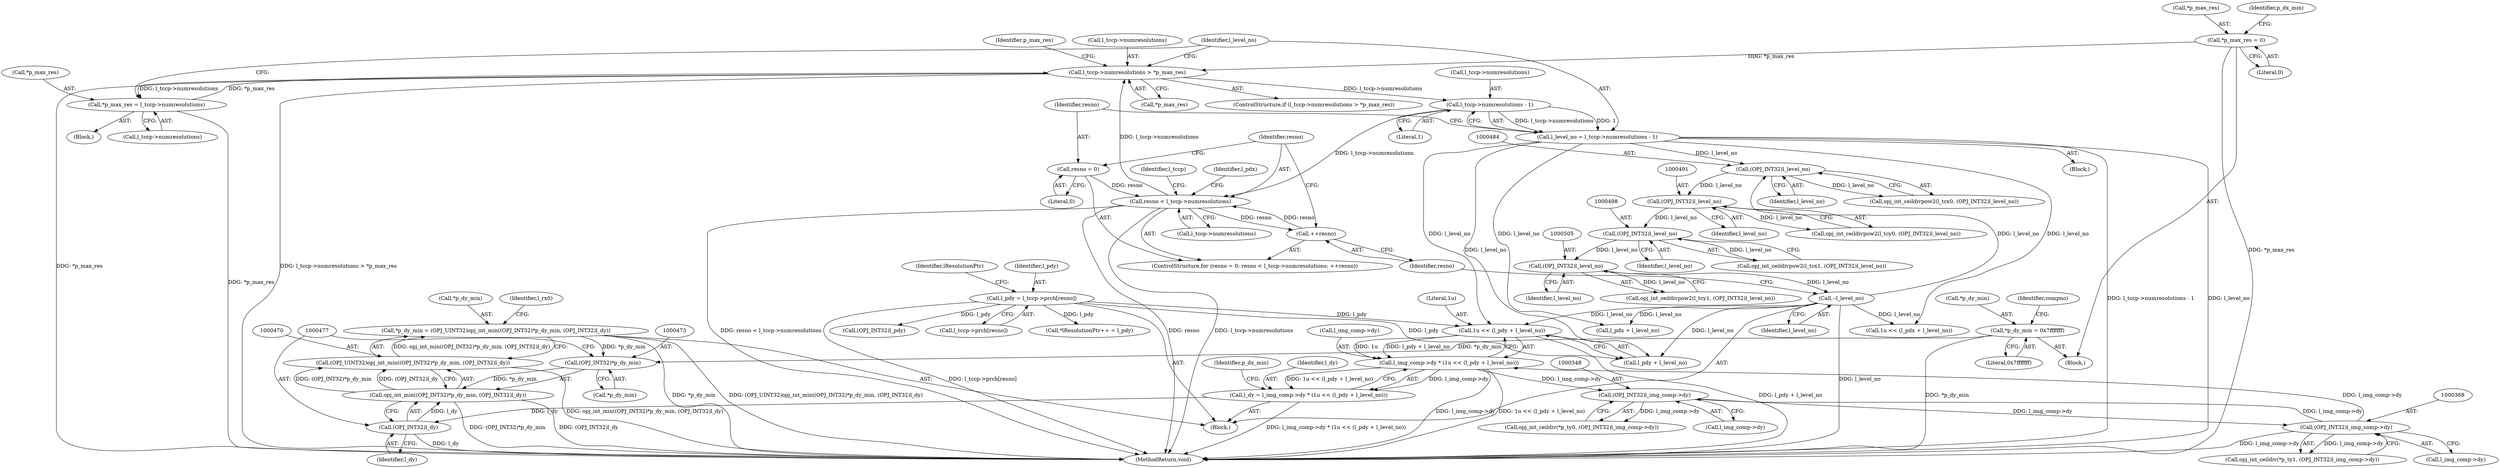 digraph "0_openjpeg_5d00b719f4b93b1445e6fb4c766b9a9883c57949@pointer" {
"1000466" [label="(Call,*p_dy_min = (OPJ_UINT32)opj_int_min((OPJ_INT32)*p_dy_min, (OPJ_INT32)l_dy))"];
"1000469" [label="(Call,(OPJ_UINT32)opj_int_min((OPJ_INT32)*p_dy_min, (OPJ_INT32)l_dy))"];
"1000471" [label="(Call,opj_int_min((OPJ_INT32)*p_dy_min, (OPJ_INT32)l_dy))"];
"1000472" [label="(Call,(OPJ_INT32)*p_dy_min)"];
"1000293" [label="(Call,*p_dy_min = 0x7fffffff)"];
"1000466" [label="(Call,*p_dy_min = (OPJ_UINT32)opj_int_min((OPJ_INT32)*p_dy_min, (OPJ_INT32)l_dy))"];
"1000476" [label="(Call,(OPJ_INT32)l_dy)"];
"1000442" [label="(Call,l_dy = l_img_comp->dy * (1u << (l_pdy + l_level_no)))"];
"1000444" [label="(Call,l_img_comp->dy * (1u << (l_pdy + l_level_no)))"];
"1000367" [label="(Call,(OPJ_INT32)l_img_comp->dy)"];
"1000347" [label="(Call,(OPJ_INT32)l_img_comp->dy)"];
"1000448" [label="(Call,1u << (l_pdy + l_level_no))"];
"1000414" [label="(Call,l_pdy = l_tccp->prch[resno])"];
"1000596" [label="(Call,--l_level_no)"];
"1000504" [label="(Call,(OPJ_INT32)l_level_no)"];
"1000497" [label="(Call,(OPJ_INT32)l_level_no)"];
"1000490" [label="(Call,(OPJ_INT32)l_level_no)"];
"1000483" [label="(Call,(OPJ_INT32)l_level_no)"];
"1000386" [label="(Call,l_level_no = l_tccp->numresolutions - 1)"];
"1000388" [label="(Call,l_tccp->numresolutions - 1)"];
"1000373" [label="(Call,l_tccp->numresolutions > *p_max_res)"];
"1000397" [label="(Call,resno < l_tccp->numresolutions)"];
"1000402" [label="(Call,++resno)"];
"1000394" [label="(Call,resno = 0)"];
"1000285" [label="(Call,*p_max_res = 0)"];
"1000380" [label="(Call,*p_max_res = l_tccp->numresolutions)"];
"1000414" [label="(Call,l_pdy = l_tccp->prch[resno])"];
"1000369" [label="(Call,l_img_comp->dy)"];
"1000387" [label="(Identifier,l_level_no)"];
"1000347" [label="(Call,(OPJ_INT32)l_img_comp->dy)"];
"1000499" [label="(Identifier,l_level_no)"];
"1000381" [label="(Call,*p_max_res)"];
"1000506" [label="(Identifier,l_level_no)"];
"1000404" [label="(Block,)"];
"1000495" [label="(Call,opj_int_ceildivpow2(l_tcx1, (OPJ_INT32)l_level_no))"];
"1000448" [label="(Call,1u << (l_pdy + l_level_no))"];
"1000488" [label="(Call,opj_int_ceildivpow2(l_tcy0, (OPJ_INT32)l_level_no))"];
"1000386" [label="(Call,l_level_no = l_tccp->numresolutions - 1)"];
"1000415" [label="(Identifier,l_pdy)"];
"1000286" [label="(Call,*p_max_res)"];
"1000596" [label="(Call,--l_level_no)"];
"1000444" [label="(Call,l_img_comp->dy * (1u << (l_pdy + l_level_no)))"];
"1000443" [label="(Identifier,l_dy)"];
"1000367" [label="(Call,(OPJ_INT32)l_img_comp->dy)"];
"1000467" [label="(Call,*p_dy_min)"];
"1000296" [label="(Literal,0x7fffffff)"];
"1000602" [label="(MethodReturn,void)"];
"1000442" [label="(Call,l_dy = l_img_comp->dy * (1u << (l_pdy + l_level_no)))"];
"1000392" [label="(Literal,1)"];
"1000424" [label="(Identifier,lResolutionPtr)"];
"1000397" [label="(Call,resno < l_tccp->numresolutions)"];
"1000408" [label="(Identifier,l_pdx)"];
"1000416" [label="(Call,l_tccp->prch[resno])"];
"1000388" [label="(Call,l_tccp->numresolutions - 1)"];
"1000483" [label="(Call,(OPJ_INT32)l_level_no)"];
"1000379" [label="(Block,)"];
"1000472" [label="(Call,(OPJ_INT32)*p_dy_min)"];
"1000285" [label="(Call,*p_max_res = 0)"];
"1000478" [label="(Identifier,l_dy)"];
"1000380" [label="(Call,*p_max_res = l_tccp->numresolutions)"];
"1000597" [label="(Identifier,l_level_no)"];
"1000485" [label="(Identifier,l_level_no)"];
"1000502" [label="(Call,opj_int_ceildivpow2(l_tcy1, (OPJ_INT32)l_level_no))"];
"1000396" [label="(Literal,0)"];
"1000469" [label="(Call,(OPJ_UINT32)opj_int_min((OPJ_INT32)*p_dy_min, (OPJ_INT32)l_dy))"];
"1000393" [label="(ControlStructure,for (resno = 0; resno < l_tccp->numresolutions; ++resno))"];
"1000455" [label="(Identifier,p_dx_min)"];
"1000344" [label="(Call,opj_int_ceildiv(*p_ty0, (OPJ_INT32)l_img_comp->dy))"];
"1000402" [label="(Call,++resno)"];
"1000599" [label="(Identifier,l_tccp)"];
"1000480" [label="(Identifier,l_rx0)"];
"1000445" [label="(Call,l_img_comp->dy)"];
"1000474" [label="(Call,*p_dy_min)"];
"1000394" [label="(Call,resno = 0)"];
"1000377" [label="(Call,*p_max_res)"];
"1000466" [label="(Call,*p_dy_min = (OPJ_UINT32)opj_int_min((OPJ_INT32)*p_dy_min, (OPJ_INT32)l_dy))"];
"1000373" [label="(Call,l_tccp->numresolutions > *p_max_res)"];
"1000426" [label="(Call,*lResolutionPtr++ = l_pdy)"];
"1000449" [label="(Literal,1u)"];
"1000476" [label="(Call,(OPJ_INT32)l_dy)"];
"1000403" [label="(Identifier,resno)"];
"1000288" [label="(Literal,0)"];
"1000450" [label="(Call,l_pdy + l_level_no)"];
"1000308" [label="(Block,)"];
"1000299" [label="(Identifier,compno)"];
"1000294" [label="(Call,*p_dy_min)"];
"1000439" [label="(Call,l_pdx + l_level_no)"];
"1000481" [label="(Call,opj_int_ceildivpow2(l_tcx0, (OPJ_INT32)l_level_no))"];
"1000492" [label="(Identifier,l_level_no)"];
"1000349" [label="(Call,l_img_comp->dy)"];
"1000382" [label="(Identifier,p_max_res)"];
"1000504" [label="(Call,(OPJ_INT32)l_level_no)"];
"1000291" [label="(Identifier,p_dx_min)"];
"1000398" [label="(Identifier,resno)"];
"1000364" [label="(Call,opj_int_ceildiv(*p_ty1, (OPJ_INT32)l_img_comp->dy))"];
"1000372" [label="(ControlStructure,if (l_tccp->numresolutions > *p_max_res))"];
"1000471" [label="(Call,opj_int_min((OPJ_INT32)*p_dy_min, (OPJ_INT32)l_dy))"];
"1000437" [label="(Call,1u << (l_pdx + l_level_no))"];
"1000383" [label="(Call,l_tccp->numresolutions)"];
"1000521" [label="(Call,(OPJ_INT32)l_pdy)"];
"1000399" [label="(Call,l_tccp->numresolutions)"];
"1000497" [label="(Call,(OPJ_INT32)l_level_no)"];
"1000490" [label="(Call,(OPJ_INT32)l_level_no)"];
"1000129" [label="(Block,)"];
"1000389" [label="(Call,l_tccp->numresolutions)"];
"1000293" [label="(Call,*p_dy_min = 0x7fffffff)"];
"1000374" [label="(Call,l_tccp->numresolutions)"];
"1000395" [label="(Identifier,resno)"];
"1000466" -> "1000404"  [label="AST: "];
"1000466" -> "1000469"  [label="CFG: "];
"1000467" -> "1000466"  [label="AST: "];
"1000469" -> "1000466"  [label="AST: "];
"1000480" -> "1000466"  [label="CFG: "];
"1000466" -> "1000602"  [label="DDG: *p_dy_min"];
"1000466" -> "1000602"  [label="DDG: (OPJ_UINT32)opj_int_min((OPJ_INT32)*p_dy_min, (OPJ_INT32)l_dy)"];
"1000469" -> "1000466"  [label="DDG: opj_int_min((OPJ_INT32)*p_dy_min, (OPJ_INT32)l_dy)"];
"1000466" -> "1000472"  [label="DDG: *p_dy_min"];
"1000469" -> "1000471"  [label="CFG: "];
"1000470" -> "1000469"  [label="AST: "];
"1000471" -> "1000469"  [label="AST: "];
"1000469" -> "1000602"  [label="DDG: opj_int_min((OPJ_INT32)*p_dy_min, (OPJ_INT32)l_dy)"];
"1000471" -> "1000469"  [label="DDG: (OPJ_INT32)*p_dy_min"];
"1000471" -> "1000469"  [label="DDG: (OPJ_INT32)l_dy"];
"1000471" -> "1000476"  [label="CFG: "];
"1000472" -> "1000471"  [label="AST: "];
"1000476" -> "1000471"  [label="AST: "];
"1000471" -> "1000602"  [label="DDG: (OPJ_INT32)*p_dy_min"];
"1000471" -> "1000602"  [label="DDG: (OPJ_INT32)l_dy"];
"1000472" -> "1000471"  [label="DDG: *p_dy_min"];
"1000476" -> "1000471"  [label="DDG: l_dy"];
"1000472" -> "1000474"  [label="CFG: "];
"1000473" -> "1000472"  [label="AST: "];
"1000474" -> "1000472"  [label="AST: "];
"1000477" -> "1000472"  [label="CFG: "];
"1000293" -> "1000472"  [label="DDG: *p_dy_min"];
"1000293" -> "1000129"  [label="AST: "];
"1000293" -> "1000296"  [label="CFG: "];
"1000294" -> "1000293"  [label="AST: "];
"1000296" -> "1000293"  [label="AST: "];
"1000299" -> "1000293"  [label="CFG: "];
"1000293" -> "1000602"  [label="DDG: *p_dy_min"];
"1000476" -> "1000478"  [label="CFG: "];
"1000477" -> "1000476"  [label="AST: "];
"1000478" -> "1000476"  [label="AST: "];
"1000476" -> "1000602"  [label="DDG: l_dy"];
"1000442" -> "1000476"  [label="DDG: l_dy"];
"1000442" -> "1000404"  [label="AST: "];
"1000442" -> "1000444"  [label="CFG: "];
"1000443" -> "1000442"  [label="AST: "];
"1000444" -> "1000442"  [label="AST: "];
"1000455" -> "1000442"  [label="CFG: "];
"1000442" -> "1000602"  [label="DDG: l_img_comp->dy * (1u << (l_pdy + l_level_no))"];
"1000444" -> "1000442"  [label="DDG: l_img_comp->dy"];
"1000444" -> "1000442"  [label="DDG: 1u << (l_pdy + l_level_no)"];
"1000444" -> "1000448"  [label="CFG: "];
"1000445" -> "1000444"  [label="AST: "];
"1000448" -> "1000444"  [label="AST: "];
"1000444" -> "1000602"  [label="DDG: l_img_comp->dy"];
"1000444" -> "1000602"  [label="DDG: 1u << (l_pdy + l_level_no)"];
"1000444" -> "1000347"  [label="DDG: l_img_comp->dy"];
"1000367" -> "1000444"  [label="DDG: l_img_comp->dy"];
"1000448" -> "1000444"  [label="DDG: 1u"];
"1000448" -> "1000444"  [label="DDG: l_pdy + l_level_no"];
"1000367" -> "1000364"  [label="AST: "];
"1000367" -> "1000369"  [label="CFG: "];
"1000368" -> "1000367"  [label="AST: "];
"1000369" -> "1000367"  [label="AST: "];
"1000364" -> "1000367"  [label="CFG: "];
"1000367" -> "1000602"  [label="DDG: l_img_comp->dy"];
"1000367" -> "1000347"  [label="DDG: l_img_comp->dy"];
"1000367" -> "1000364"  [label="DDG: l_img_comp->dy"];
"1000347" -> "1000367"  [label="DDG: l_img_comp->dy"];
"1000347" -> "1000344"  [label="AST: "];
"1000347" -> "1000349"  [label="CFG: "];
"1000348" -> "1000347"  [label="AST: "];
"1000349" -> "1000347"  [label="AST: "];
"1000344" -> "1000347"  [label="CFG: "];
"1000347" -> "1000344"  [label="DDG: l_img_comp->dy"];
"1000448" -> "1000450"  [label="CFG: "];
"1000449" -> "1000448"  [label="AST: "];
"1000450" -> "1000448"  [label="AST: "];
"1000448" -> "1000602"  [label="DDG: l_pdy + l_level_no"];
"1000414" -> "1000448"  [label="DDG: l_pdy"];
"1000596" -> "1000448"  [label="DDG: l_level_no"];
"1000386" -> "1000448"  [label="DDG: l_level_no"];
"1000414" -> "1000404"  [label="AST: "];
"1000414" -> "1000416"  [label="CFG: "];
"1000415" -> "1000414"  [label="AST: "];
"1000416" -> "1000414"  [label="AST: "];
"1000424" -> "1000414"  [label="CFG: "];
"1000414" -> "1000602"  [label="DDG: l_tccp->prch[resno]"];
"1000414" -> "1000426"  [label="DDG: l_pdy"];
"1000414" -> "1000450"  [label="DDG: l_pdy"];
"1000414" -> "1000521"  [label="DDG: l_pdy"];
"1000596" -> "1000404"  [label="AST: "];
"1000596" -> "1000597"  [label="CFG: "];
"1000597" -> "1000596"  [label="AST: "];
"1000403" -> "1000596"  [label="CFG: "];
"1000596" -> "1000602"  [label="DDG: l_level_no"];
"1000596" -> "1000437"  [label="DDG: l_level_no"];
"1000596" -> "1000439"  [label="DDG: l_level_no"];
"1000596" -> "1000450"  [label="DDG: l_level_no"];
"1000596" -> "1000483"  [label="DDG: l_level_no"];
"1000504" -> "1000596"  [label="DDG: l_level_no"];
"1000504" -> "1000502"  [label="AST: "];
"1000504" -> "1000506"  [label="CFG: "];
"1000505" -> "1000504"  [label="AST: "];
"1000506" -> "1000504"  [label="AST: "];
"1000502" -> "1000504"  [label="CFG: "];
"1000504" -> "1000502"  [label="DDG: l_level_no"];
"1000497" -> "1000504"  [label="DDG: l_level_no"];
"1000497" -> "1000495"  [label="AST: "];
"1000497" -> "1000499"  [label="CFG: "];
"1000498" -> "1000497"  [label="AST: "];
"1000499" -> "1000497"  [label="AST: "];
"1000495" -> "1000497"  [label="CFG: "];
"1000497" -> "1000495"  [label="DDG: l_level_no"];
"1000490" -> "1000497"  [label="DDG: l_level_no"];
"1000490" -> "1000488"  [label="AST: "];
"1000490" -> "1000492"  [label="CFG: "];
"1000491" -> "1000490"  [label="AST: "];
"1000492" -> "1000490"  [label="AST: "];
"1000488" -> "1000490"  [label="CFG: "];
"1000490" -> "1000488"  [label="DDG: l_level_no"];
"1000483" -> "1000490"  [label="DDG: l_level_no"];
"1000483" -> "1000481"  [label="AST: "];
"1000483" -> "1000485"  [label="CFG: "];
"1000484" -> "1000483"  [label="AST: "];
"1000485" -> "1000483"  [label="AST: "];
"1000481" -> "1000483"  [label="CFG: "];
"1000483" -> "1000481"  [label="DDG: l_level_no"];
"1000386" -> "1000483"  [label="DDG: l_level_no"];
"1000386" -> "1000308"  [label="AST: "];
"1000386" -> "1000388"  [label="CFG: "];
"1000387" -> "1000386"  [label="AST: "];
"1000388" -> "1000386"  [label="AST: "];
"1000395" -> "1000386"  [label="CFG: "];
"1000386" -> "1000602"  [label="DDG: l_tccp->numresolutions - 1"];
"1000386" -> "1000602"  [label="DDG: l_level_no"];
"1000388" -> "1000386"  [label="DDG: l_tccp->numresolutions"];
"1000388" -> "1000386"  [label="DDG: 1"];
"1000386" -> "1000437"  [label="DDG: l_level_no"];
"1000386" -> "1000439"  [label="DDG: l_level_no"];
"1000386" -> "1000450"  [label="DDG: l_level_no"];
"1000388" -> "1000392"  [label="CFG: "];
"1000389" -> "1000388"  [label="AST: "];
"1000392" -> "1000388"  [label="AST: "];
"1000373" -> "1000388"  [label="DDG: l_tccp->numresolutions"];
"1000388" -> "1000397"  [label="DDG: l_tccp->numresolutions"];
"1000373" -> "1000372"  [label="AST: "];
"1000373" -> "1000377"  [label="CFG: "];
"1000374" -> "1000373"  [label="AST: "];
"1000377" -> "1000373"  [label="AST: "];
"1000382" -> "1000373"  [label="CFG: "];
"1000387" -> "1000373"  [label="CFG: "];
"1000373" -> "1000602"  [label="DDG: *p_max_res"];
"1000373" -> "1000602"  [label="DDG: l_tccp->numresolutions > *p_max_res"];
"1000397" -> "1000373"  [label="DDG: l_tccp->numresolutions"];
"1000285" -> "1000373"  [label="DDG: *p_max_res"];
"1000380" -> "1000373"  [label="DDG: *p_max_res"];
"1000373" -> "1000380"  [label="DDG: l_tccp->numresolutions"];
"1000397" -> "1000393"  [label="AST: "];
"1000397" -> "1000399"  [label="CFG: "];
"1000398" -> "1000397"  [label="AST: "];
"1000399" -> "1000397"  [label="AST: "];
"1000408" -> "1000397"  [label="CFG: "];
"1000599" -> "1000397"  [label="CFG: "];
"1000397" -> "1000602"  [label="DDG: resno < l_tccp->numresolutions"];
"1000397" -> "1000602"  [label="DDG: resno"];
"1000397" -> "1000602"  [label="DDG: l_tccp->numresolutions"];
"1000402" -> "1000397"  [label="DDG: resno"];
"1000394" -> "1000397"  [label="DDG: resno"];
"1000397" -> "1000402"  [label="DDG: resno"];
"1000402" -> "1000393"  [label="AST: "];
"1000402" -> "1000403"  [label="CFG: "];
"1000403" -> "1000402"  [label="AST: "];
"1000398" -> "1000402"  [label="CFG: "];
"1000394" -> "1000393"  [label="AST: "];
"1000394" -> "1000396"  [label="CFG: "];
"1000395" -> "1000394"  [label="AST: "];
"1000396" -> "1000394"  [label="AST: "];
"1000398" -> "1000394"  [label="CFG: "];
"1000285" -> "1000129"  [label="AST: "];
"1000285" -> "1000288"  [label="CFG: "];
"1000286" -> "1000285"  [label="AST: "];
"1000288" -> "1000285"  [label="AST: "];
"1000291" -> "1000285"  [label="CFG: "];
"1000285" -> "1000602"  [label="DDG: *p_max_res"];
"1000380" -> "1000379"  [label="AST: "];
"1000380" -> "1000383"  [label="CFG: "];
"1000381" -> "1000380"  [label="AST: "];
"1000383" -> "1000380"  [label="AST: "];
"1000387" -> "1000380"  [label="CFG: "];
"1000380" -> "1000602"  [label="DDG: *p_max_res"];
}
